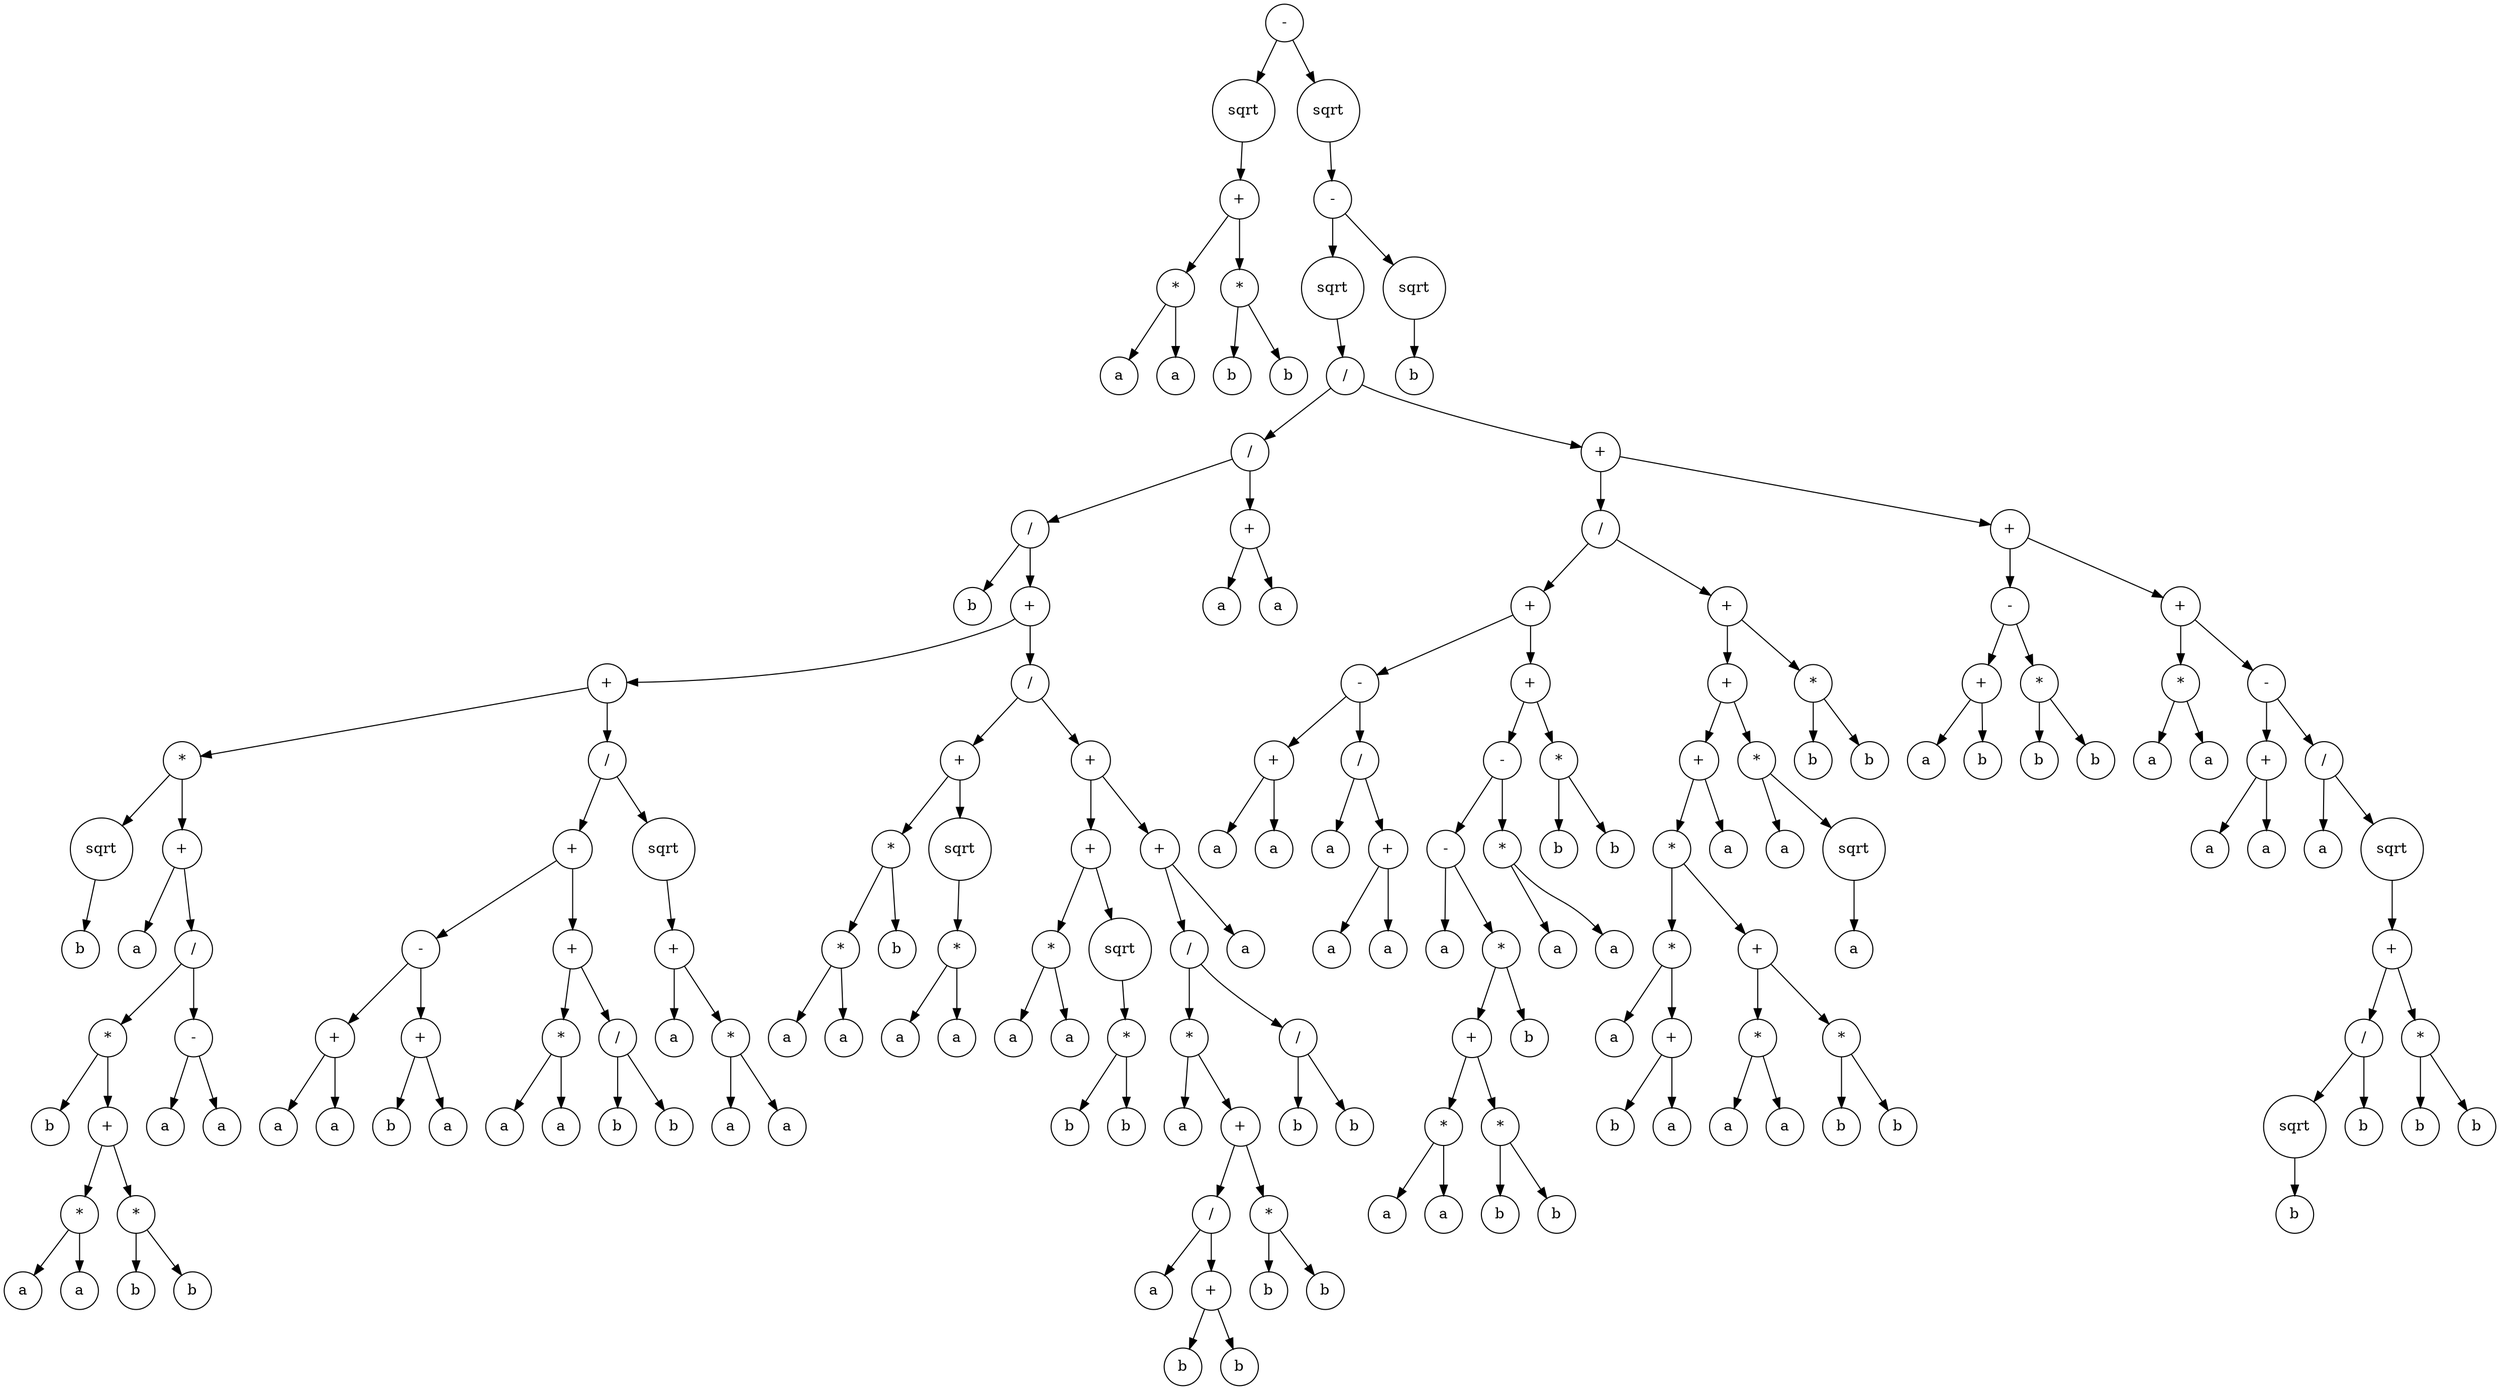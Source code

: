 digraph g {
graph [ordering=out];
node [shape=circle];
n[label = "-"];
n0[label = "sqrt"];
n00[label = "+"];
n000[label = "*"];
n0000[label = "a"];
n000 -> n0000;
n0001[label = "a"];
n000 -> n0001;
n00 -> n000;
n001[label = "*"];
n0010[label = "b"];
n001 -> n0010;
n0011[label = "b"];
n001 -> n0011;
n00 -> n001;
n0 -> n00;
n -> n0;
n1[label = "sqrt"];
n10[label = "-"];
n100[label = "sqrt"];
n1000[label = "/"];
n10000[label = "/"];
n100000[label = "/"];
n1000000[label = "b"];
n100000 -> n1000000;
n1000001[label = "+"];
n10000010[label = "+"];
n100000100[label = "*"];
n1000001000[label = "sqrt"];
n10000010000[label = "b"];
n1000001000 -> n10000010000;
n100000100 -> n1000001000;
n1000001001[label = "+"];
n10000010010[label = "a"];
n1000001001 -> n10000010010;
n10000010011[label = "/"];
n100000100110[label = "*"];
n1000001001100[label = "b"];
n100000100110 -> n1000001001100;
n1000001001101[label = "+"];
n10000010011010[label = "*"];
n100000100110100[label = "a"];
n10000010011010 -> n100000100110100;
n100000100110101[label = "a"];
n10000010011010 -> n100000100110101;
n1000001001101 -> n10000010011010;
n10000010011011[label = "*"];
n100000100110110[label = "b"];
n10000010011011 -> n100000100110110;
n100000100110111[label = "b"];
n10000010011011 -> n100000100110111;
n1000001001101 -> n10000010011011;
n100000100110 -> n1000001001101;
n10000010011 -> n100000100110;
n100000100111[label = "-"];
n1000001001110[label = "a"];
n100000100111 -> n1000001001110;
n1000001001111[label = "a"];
n100000100111 -> n1000001001111;
n10000010011 -> n100000100111;
n1000001001 -> n10000010011;
n100000100 -> n1000001001;
n10000010 -> n100000100;
n100000101[label = "/"];
n1000001010[label = "+"];
n10000010100[label = "-"];
n100000101000[label = "+"];
n1000001010000[label = "a"];
n100000101000 -> n1000001010000;
n1000001010001[label = "a"];
n100000101000 -> n1000001010001;
n10000010100 -> n100000101000;
n100000101001[label = "+"];
n1000001010010[label = "b"];
n100000101001 -> n1000001010010;
n1000001010011[label = "a"];
n100000101001 -> n1000001010011;
n10000010100 -> n100000101001;
n1000001010 -> n10000010100;
n10000010101[label = "+"];
n100000101010[label = "*"];
n1000001010100[label = "a"];
n100000101010 -> n1000001010100;
n1000001010101[label = "a"];
n100000101010 -> n1000001010101;
n10000010101 -> n100000101010;
n100000101011[label = "/"];
n1000001010110[label = "b"];
n100000101011 -> n1000001010110;
n1000001010111[label = "b"];
n100000101011 -> n1000001010111;
n10000010101 -> n100000101011;
n1000001010 -> n10000010101;
n100000101 -> n1000001010;
n1000001011[label = "sqrt"];
n10000010110[label = "+"];
n100000101100[label = "a"];
n10000010110 -> n100000101100;
n100000101101[label = "*"];
n1000001011010[label = "a"];
n100000101101 -> n1000001011010;
n1000001011011[label = "a"];
n100000101101 -> n1000001011011;
n10000010110 -> n100000101101;
n1000001011 -> n10000010110;
n100000101 -> n1000001011;
n10000010 -> n100000101;
n1000001 -> n10000010;
n10000011[label = "/"];
n100000110[label = "+"];
n1000001100[label = "*"];
n10000011000[label = "*"];
n100000110000[label = "a"];
n10000011000 -> n100000110000;
n100000110001[label = "a"];
n10000011000 -> n100000110001;
n1000001100 -> n10000011000;
n10000011001[label = "b"];
n1000001100 -> n10000011001;
n100000110 -> n1000001100;
n1000001101[label = "sqrt"];
n10000011010[label = "*"];
n100000110100[label = "a"];
n10000011010 -> n100000110100;
n100000110101[label = "a"];
n10000011010 -> n100000110101;
n1000001101 -> n10000011010;
n100000110 -> n1000001101;
n10000011 -> n100000110;
n100000111[label = "+"];
n1000001110[label = "+"];
n10000011100[label = "*"];
n100000111000[label = "a"];
n10000011100 -> n100000111000;
n100000111001[label = "a"];
n10000011100 -> n100000111001;
n1000001110 -> n10000011100;
n10000011101[label = "sqrt"];
n100000111010[label = "*"];
n1000001110100[label = "b"];
n100000111010 -> n1000001110100;
n1000001110101[label = "b"];
n100000111010 -> n1000001110101;
n10000011101 -> n100000111010;
n1000001110 -> n10000011101;
n100000111 -> n1000001110;
n1000001111[label = "+"];
n10000011110[label = "/"];
n100000111100[label = "*"];
n1000001111000[label = "a"];
n100000111100 -> n1000001111000;
n1000001111001[label = "+"];
n10000011110010[label = "/"];
n100000111100100[label = "a"];
n10000011110010 -> n100000111100100;
n100000111100101[label = "+"];
n1000001111001010[label = "b"];
n100000111100101 -> n1000001111001010;
n1000001111001011[label = "b"];
n100000111100101 -> n1000001111001011;
n10000011110010 -> n100000111100101;
n1000001111001 -> n10000011110010;
n10000011110011[label = "*"];
n100000111100110[label = "b"];
n10000011110011 -> n100000111100110;
n100000111100111[label = "b"];
n10000011110011 -> n100000111100111;
n1000001111001 -> n10000011110011;
n100000111100 -> n1000001111001;
n10000011110 -> n100000111100;
n100000111101[label = "/"];
n1000001111010[label = "b"];
n100000111101 -> n1000001111010;
n1000001111011[label = "b"];
n100000111101 -> n1000001111011;
n10000011110 -> n100000111101;
n1000001111 -> n10000011110;
n10000011111[label = "a"];
n1000001111 -> n10000011111;
n100000111 -> n1000001111;
n10000011 -> n100000111;
n1000001 -> n10000011;
n100000 -> n1000001;
n10000 -> n100000;
n100001[label = "+"];
n1000010[label = "a"];
n100001 -> n1000010;
n1000011[label = "a"];
n100001 -> n1000011;
n10000 -> n100001;
n1000 -> n10000;
n10001[label = "+"];
n100010[label = "/"];
n1000100[label = "+"];
n10001000[label = "-"];
n100010000[label = "+"];
n1000100000[label = "a"];
n100010000 -> n1000100000;
n1000100001[label = "a"];
n100010000 -> n1000100001;
n10001000 -> n100010000;
n100010001[label = "/"];
n1000100010[label = "a"];
n100010001 -> n1000100010;
n1000100011[label = "+"];
n10001000110[label = "a"];
n1000100011 -> n10001000110;
n10001000111[label = "a"];
n1000100011 -> n10001000111;
n100010001 -> n1000100011;
n10001000 -> n100010001;
n1000100 -> n10001000;
n10001001[label = "+"];
n100010010[label = "-"];
n1000100100[label = "-"];
n10001001000[label = "a"];
n1000100100 -> n10001001000;
n10001001001[label = "*"];
n100010010010[label = "+"];
n1000100100100[label = "*"];
n10001001001000[label = "a"];
n1000100100100 -> n10001001001000;
n10001001001001[label = "a"];
n1000100100100 -> n10001001001001;
n100010010010 -> n1000100100100;
n1000100100101[label = "*"];
n10001001001010[label = "b"];
n1000100100101 -> n10001001001010;
n10001001001011[label = "b"];
n1000100100101 -> n10001001001011;
n100010010010 -> n1000100100101;
n10001001001 -> n100010010010;
n100010010011[label = "b"];
n10001001001 -> n100010010011;
n1000100100 -> n10001001001;
n100010010 -> n1000100100;
n1000100101[label = "*"];
n10001001010[label = "a"];
n1000100101 -> n10001001010;
n10001001011[label = "a"];
n1000100101 -> n10001001011;
n100010010 -> n1000100101;
n10001001 -> n100010010;
n100010011[label = "*"];
n1000100110[label = "b"];
n100010011 -> n1000100110;
n1000100111[label = "b"];
n100010011 -> n1000100111;
n10001001 -> n100010011;
n1000100 -> n10001001;
n100010 -> n1000100;
n1000101[label = "+"];
n10001010[label = "+"];
n100010100[label = "+"];
n1000101000[label = "*"];
n10001010000[label = "*"];
n100010100000[label = "a"];
n10001010000 -> n100010100000;
n100010100001[label = "+"];
n1000101000010[label = "b"];
n100010100001 -> n1000101000010;
n1000101000011[label = "a"];
n100010100001 -> n1000101000011;
n10001010000 -> n100010100001;
n1000101000 -> n10001010000;
n10001010001[label = "+"];
n100010100010[label = "*"];
n1000101000100[label = "a"];
n100010100010 -> n1000101000100;
n1000101000101[label = "a"];
n100010100010 -> n1000101000101;
n10001010001 -> n100010100010;
n100010100011[label = "*"];
n1000101000110[label = "b"];
n100010100011 -> n1000101000110;
n1000101000111[label = "b"];
n100010100011 -> n1000101000111;
n10001010001 -> n100010100011;
n1000101000 -> n10001010001;
n100010100 -> n1000101000;
n1000101001[label = "a"];
n100010100 -> n1000101001;
n10001010 -> n100010100;
n100010101[label = "*"];
n1000101010[label = "a"];
n100010101 -> n1000101010;
n1000101011[label = "sqrt"];
n10001010110[label = "a"];
n1000101011 -> n10001010110;
n100010101 -> n1000101011;
n10001010 -> n100010101;
n1000101 -> n10001010;
n10001011[label = "*"];
n100010110[label = "b"];
n10001011 -> n100010110;
n100010111[label = "b"];
n10001011 -> n100010111;
n1000101 -> n10001011;
n100010 -> n1000101;
n10001 -> n100010;
n100011[label = "+"];
n1000110[label = "-"];
n10001100[label = "+"];
n100011000[label = "a"];
n10001100 -> n100011000;
n100011001[label = "b"];
n10001100 -> n100011001;
n1000110 -> n10001100;
n10001101[label = "*"];
n100011010[label = "b"];
n10001101 -> n100011010;
n100011011[label = "b"];
n10001101 -> n100011011;
n1000110 -> n10001101;
n100011 -> n1000110;
n1000111[label = "+"];
n10001110[label = "*"];
n100011100[label = "a"];
n10001110 -> n100011100;
n100011101[label = "a"];
n10001110 -> n100011101;
n1000111 -> n10001110;
n10001111[label = "-"];
n100011110[label = "+"];
n1000111100[label = "a"];
n100011110 -> n1000111100;
n1000111101[label = "a"];
n100011110 -> n1000111101;
n10001111 -> n100011110;
n100011111[label = "/"];
n1000111110[label = "a"];
n100011111 -> n1000111110;
n1000111111[label = "sqrt"];
n10001111110[label = "+"];
n100011111100[label = "/"];
n1000111111000[label = "sqrt"];
n10001111110000[label = "b"];
n1000111111000 -> n10001111110000;
n100011111100 -> n1000111111000;
n1000111111001[label = "b"];
n100011111100 -> n1000111111001;
n10001111110 -> n100011111100;
n100011111101[label = "*"];
n1000111111010[label = "b"];
n100011111101 -> n1000111111010;
n1000111111011[label = "b"];
n100011111101 -> n1000111111011;
n10001111110 -> n100011111101;
n1000111111 -> n10001111110;
n100011111 -> n1000111111;
n10001111 -> n100011111;
n1000111 -> n10001111;
n100011 -> n1000111;
n10001 -> n100011;
n1000 -> n10001;
n100 -> n1000;
n10 -> n100;
n101[label = "sqrt"];
n1010[label = "b"];
n101 -> n1010;
n10 -> n101;
n1 -> n10;
n -> n1;
}
